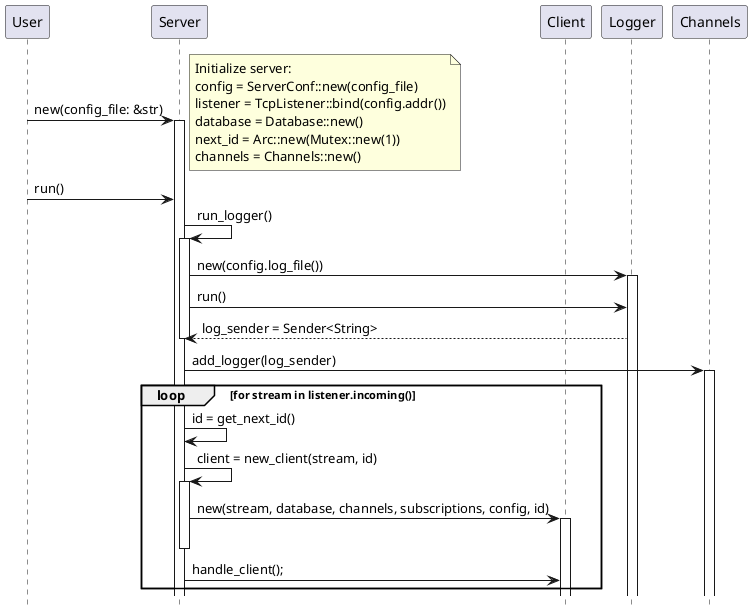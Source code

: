 @startuml start_redis
hide footbox
participant User order 10
participant Server order 20
participant Client order 30
participant Logger order 40
participant Channels order 50

User -> Server ++: new(config_file: &str)
note right: Initialize server:\nconfig = ServerConf::new(config_file)\nlistener = TcpListener::bind(config.addr())\ndatabase = Database::new()\nnext_id = Arc::new(Mutex::new(1))\nchannels = Channels::new()
User -> Server: run()

Server -> Server ++: run_logger()
Server -> Logger ++: new(config.log_file())
Server -> Logger : run()
Logger --> Server: log_sender = Sender<String>
deactivate Server

Server -> Channels ++: add_logger(log_sender)
    loop for stream in listener.incoming()
        Server -> Server: id = get_next_id()
        Server -> Server ++: client = new_client(stream, id)
        Server -> Client ++: new(stream, database, channels, subscriptions, config, id)
        deactivate Server
        Server -> Client : handle_client();
    end

@enduml